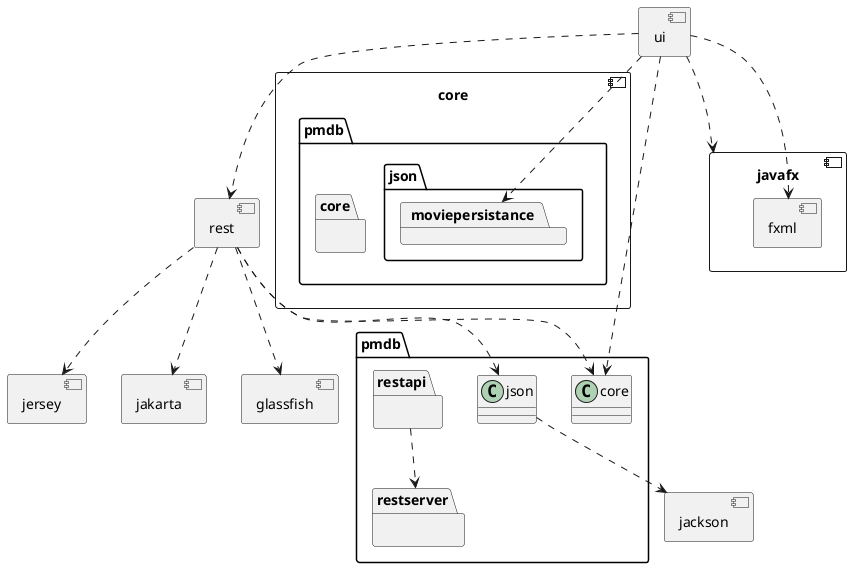 @startuml
allow_mixing
component core {
    package pmdb.core{
    }
    package pmdb.json{
        package moviepersistance
    }
}
component jackson{

}
pmdb.json ..> jackson
component jersey{

}
component jakarta {

}
component glassfish{

}
component rest{
    package pmdb.restapi{

    }
    package pmdb.restserver{
    
    }
}
pmdb.restapi ..> pmdb.restserver
rest..> pmdb.core
rest ..> jakarta
rest ..> jersey
rest ..> glassfish
rest ..> pmdb.json

component ui {

    }
component javafx{
    component fxml{

        }
    }
ui ..> javafx
ui ..> fxml
ui..> moviepersistance
ui..> pmdb.core
ui..> rest
@enduml